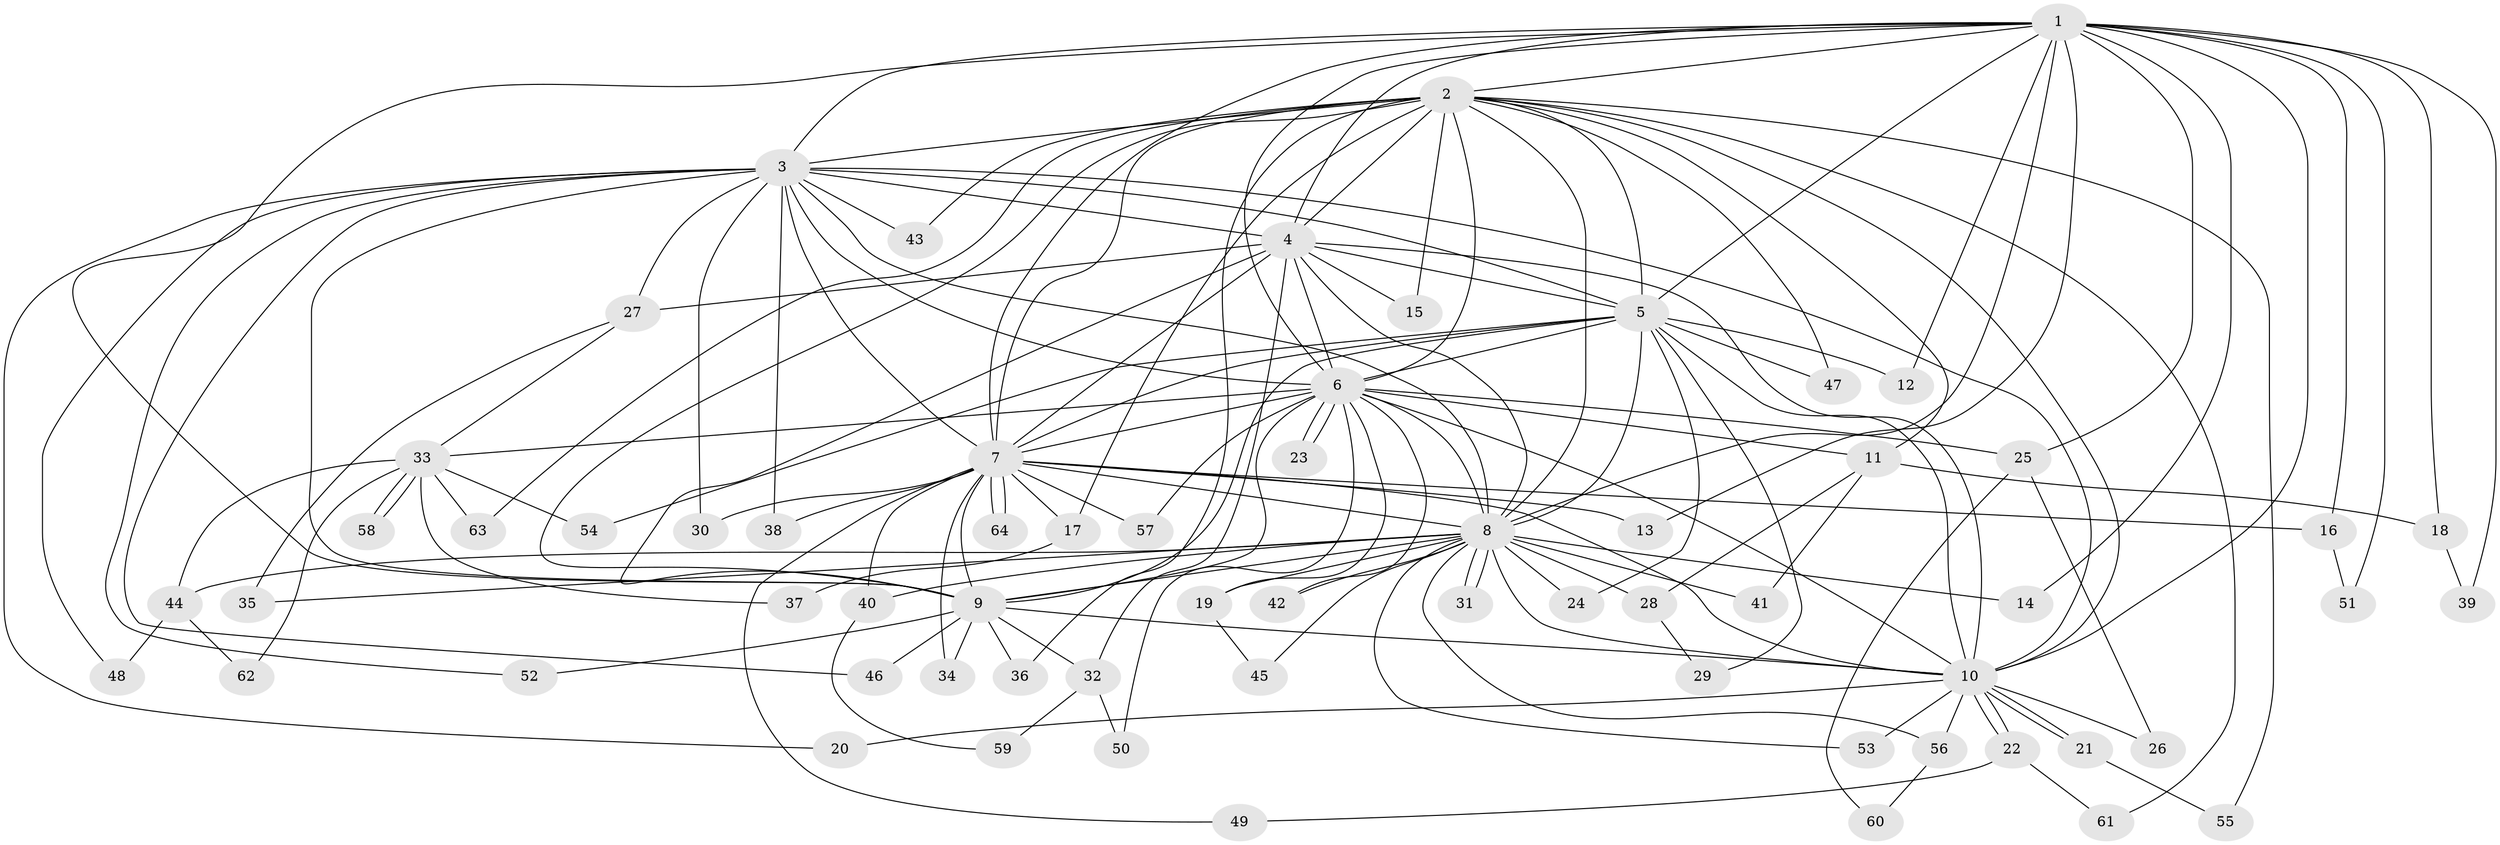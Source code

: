// coarse degree distribution, {9: 0.14285714285714285, 11: 0.047619047619047616, 7: 0.09523809523809523, 14: 0.047619047619047616, 13: 0.047619047619047616, 4: 0.23809523809523808, 2: 0.09523809523809523, 3: 0.14285714285714285, 6: 0.047619047619047616, 5: 0.09523809523809523}
// Generated by graph-tools (version 1.1) at 2025/49/03/04/25 22:49:41]
// undirected, 64 vertices, 153 edges
graph export_dot {
  node [color=gray90,style=filled];
  1;
  2;
  3;
  4;
  5;
  6;
  7;
  8;
  9;
  10;
  11;
  12;
  13;
  14;
  15;
  16;
  17;
  18;
  19;
  20;
  21;
  22;
  23;
  24;
  25;
  26;
  27;
  28;
  29;
  30;
  31;
  32;
  33;
  34;
  35;
  36;
  37;
  38;
  39;
  40;
  41;
  42;
  43;
  44;
  45;
  46;
  47;
  48;
  49;
  50;
  51;
  52;
  53;
  54;
  55;
  56;
  57;
  58;
  59;
  60;
  61;
  62;
  63;
  64;
  1 -- 2;
  1 -- 3;
  1 -- 4;
  1 -- 5;
  1 -- 6;
  1 -- 7;
  1 -- 8;
  1 -- 9;
  1 -- 10;
  1 -- 12;
  1 -- 13;
  1 -- 14;
  1 -- 16;
  1 -- 18;
  1 -- 25;
  1 -- 39;
  1 -- 51;
  2 -- 3;
  2 -- 4;
  2 -- 5;
  2 -- 6;
  2 -- 7;
  2 -- 8;
  2 -- 9;
  2 -- 10;
  2 -- 11;
  2 -- 15;
  2 -- 17;
  2 -- 36;
  2 -- 43;
  2 -- 47;
  2 -- 55;
  2 -- 61;
  2 -- 63;
  3 -- 4;
  3 -- 5;
  3 -- 6;
  3 -- 7;
  3 -- 8;
  3 -- 9;
  3 -- 10;
  3 -- 20;
  3 -- 27;
  3 -- 30;
  3 -- 38;
  3 -- 43;
  3 -- 46;
  3 -- 48;
  3 -- 52;
  4 -- 5;
  4 -- 6;
  4 -- 7;
  4 -- 8;
  4 -- 9;
  4 -- 10;
  4 -- 15;
  4 -- 27;
  4 -- 32;
  5 -- 6;
  5 -- 7;
  5 -- 8;
  5 -- 9;
  5 -- 10;
  5 -- 12;
  5 -- 24;
  5 -- 29;
  5 -- 47;
  5 -- 54;
  6 -- 7;
  6 -- 8;
  6 -- 9;
  6 -- 10;
  6 -- 11;
  6 -- 19;
  6 -- 23;
  6 -- 23;
  6 -- 25;
  6 -- 33;
  6 -- 42;
  6 -- 50;
  6 -- 57;
  7 -- 8;
  7 -- 9;
  7 -- 10;
  7 -- 13;
  7 -- 16;
  7 -- 17;
  7 -- 30;
  7 -- 34;
  7 -- 38;
  7 -- 40;
  7 -- 49;
  7 -- 57;
  7 -- 64;
  7 -- 64;
  8 -- 9;
  8 -- 10;
  8 -- 14;
  8 -- 19;
  8 -- 24;
  8 -- 28;
  8 -- 31;
  8 -- 31;
  8 -- 35;
  8 -- 40;
  8 -- 41;
  8 -- 42;
  8 -- 44;
  8 -- 45;
  8 -- 53;
  8 -- 56;
  9 -- 10;
  9 -- 32;
  9 -- 34;
  9 -- 36;
  9 -- 46;
  9 -- 52;
  10 -- 20;
  10 -- 21;
  10 -- 21;
  10 -- 22;
  10 -- 22;
  10 -- 26;
  10 -- 53;
  10 -- 56;
  11 -- 18;
  11 -- 28;
  11 -- 41;
  16 -- 51;
  17 -- 37;
  18 -- 39;
  19 -- 45;
  21 -- 55;
  22 -- 49;
  22 -- 61;
  25 -- 26;
  25 -- 60;
  27 -- 33;
  27 -- 35;
  28 -- 29;
  32 -- 50;
  32 -- 59;
  33 -- 37;
  33 -- 44;
  33 -- 54;
  33 -- 58;
  33 -- 58;
  33 -- 62;
  33 -- 63;
  40 -- 59;
  44 -- 48;
  44 -- 62;
  56 -- 60;
}
